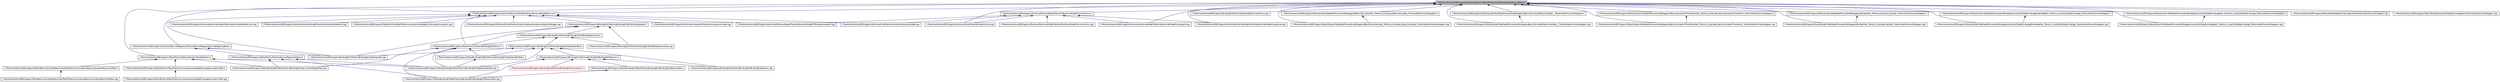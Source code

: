 digraph G
{
  edge [fontname="Helvetica",fontsize="10",labelfontname="Helvetica",labelfontsize="10"];
  node [fontname="Helvetica",fontsize="10",shape=record];
  Node1 [label="I:/Trentino/trentino/DEV/cpp/src/Runtime/RuntimeModel/TrentinoRuntimeModelServiceBase.h",height=0.2,width=0.4,color="black", fillcolor="grey75", style="filled" fontcolor="black"];
  Node1 -> Node2 [dir="back",color="midnightblue",fontsize="10",style="solid",fontname="Helvetica"];
  Node2 [label="I:/Trentino/trentino/DEV/cpp/src/Runtime/RuntimeModel/TrentinoRuntimeModelService.h",height=0.2,width=0.4,color="black", fillcolor="white", style="filled",URL="$_trentino_runtime_model_service_8h.html"];
  Node2 -> Node3 [dir="back",color="midnightblue",fontsize="10",style="solid",fontname="Helvetica"];
  Node3 [label="I:/Trentino/trentino/DEV/cpp/src/BindingSCA/TrentinoBindingSCASCABindingHelper.h",height=0.2,width=0.4,color="black", fillcolor="white", style="filled",URL="$_trentino_binding_s_c_a_s_c_a_binding_helper_8h.html"];
  Node3 -> Node4 [dir="back",color="midnightblue",fontsize="10",style="solid",fontname="Helvetica"];
  Node4 [label="I:/Trentino/trentino/DEV/cpp/src/BindingSCA/TrentinoBindingSCASCABodyDeserializer.h",height=0.2,width=0.4,color="black", fillcolor="white", style="filled",URL="$_trentino_binding_s_c_a_s_c_a_body_deserializer_8h.html"];
  Node4 -> Node5 [dir="back",color="midnightblue",fontsize="10",style="solid",fontname="Helvetica"];
  Node5 [label="I:/Trentino/trentino/DEV/cpp/src/BindingSCA/TrentinoBindingSCADataHandler.h",height=0.2,width=0.4,color="black", fillcolor="white", style="filled",URL="$_trentino_binding_s_c_a_data_handler_8h.html"];
  Node5 -> Node6 [dir="back",color="midnightblue",fontsize="10",style="solid",fontname="Helvetica"];
  Node6 [label="I:/Trentino/trentino/DEV/cpp/src/BindingSCA/TrentinoBindingSCABindingSCASession.h",height=0.2,width=0.4,color="black", fillcolor="white", style="filled",URL="$_trentino_binding_s_c_a_binding_s_c_a_session_8h.html"];
  Node6 -> Node7 [dir="back",color="midnightblue",fontsize="10",style="solid",fontname="Helvetica"];
  Node7 [label="I:/Trentino/trentino/DEV/cpp/src/BindingSCA/TrentinoBindingSCABindingSCASession.cpp",height=0.2,width=0.4,color="black", fillcolor="white", style="filled",URL="$_trentino_binding_s_c_a_binding_s_c_a_session_8cpp.html"];
  Node6 -> Node8 [dir="back",color="midnightblue",fontsize="10",style="solid",fontname="Helvetica"];
  Node8 [label="I:/Trentino/trentino/DEV/cpp/src/BindingSCA/TrentinoBindingSCAConnection.h",height=0.2,width=0.4,color="red", fillcolor="white", style="filled",URL="$_trentino_binding_s_c_a_connection_8h.html"];
  Node6 -> Node9 [dir="back",color="midnightblue",fontsize="10",style="solid",fontname="Helvetica"];
  Node9 [label="I:/Trentino/trentino/DEV/cpp/src/Tests/BindingSCATest/TrentinoBindingSCABindingSCASessionTest.h",height=0.2,width=0.4,color="black", fillcolor="white", style="filled",URL="$_trentino_binding_s_c_a_binding_s_c_a_session_test_8h.html"];
  Node9 -> Node10 [dir="back",color="midnightblue",fontsize="10",style="solid",fontname="Helvetica"];
  Node10 [label="I:/Trentino/trentino/DEV/cpp/src/Tests/BindingSCATest/TrentinoBindingSCABindingSCASessionTest.cpp",height=0.2,width=0.4,color="black", fillcolor="white", style="filled",URL="$_trentino_binding_s_c_a_binding_s_c_a_session_test_8cpp.html"];
  Node6 -> Node10 [dir="back",color="midnightblue",fontsize="10",style="solid",fontname="Helvetica"];
  Node5 -> Node7 [dir="back",color="midnightblue",fontsize="10",style="solid",fontname="Helvetica"];
  Node5 -> Node11 [dir="back",color="midnightblue",fontsize="10",style="solid",fontname="Helvetica"];
  Node11 [label="I:/Trentino/trentino/DEV/cpp/src/BindingSCA/TrentinoBindingSCADataHandler.cpp",height=0.2,width=0.4,color="black", fillcolor="white", style="filled",URL="$_trentino_binding_s_c_a_data_handler_8cpp.html"];
  Node5 -> Node12 [dir="back",color="midnightblue",fontsize="10",style="solid",fontname="Helvetica"];
  Node12 [label="I:/Trentino/trentino/DEV/cpp/src/Tests/BindingSCATest/TrentinoBindingSCADataHandlerTest.h",height=0.2,width=0.4,color="black", fillcolor="white", style="filled",URL="$_trentino_binding_s_c_a_data_handler_test_8h.html"];
  Node12 -> Node13 [dir="back",color="midnightblue",fontsize="10",style="solid",fontname="Helvetica"];
  Node13 [label="I:/Trentino/trentino/DEV/cpp/src/Tests/BindingSCATest/TrentinoBindingSCADataHandlerTest.cpp",height=0.2,width=0.4,color="black", fillcolor="white", style="filled",URL="$_trentino_binding_s_c_a_data_handler_test_8cpp.html"];
  Node5 -> Node13 [dir="back",color="midnightblue",fontsize="10",style="solid",fontname="Helvetica"];
  Node4 -> Node14 [dir="back",color="midnightblue",fontsize="10",style="solid",fontname="Helvetica"];
  Node14 [label="I:/Trentino/trentino/DEV/cpp/src/BindingSCA/TrentinoBindingSCASCABodyDeserializer.cpp",height=0.2,width=0.4,color="black", fillcolor="white", style="filled",URL="$_trentino_binding_s_c_a_s_c_a_body_deserializer_8cpp.html"];
  Node4 -> Node15 [dir="back",color="midnightblue",fontsize="10",style="solid",fontname="Helvetica"];
  Node15 [label="I:/Trentino/trentino/DEV/cpp/src/Tests/Mocks/TrentinoBindingSCAMocks.h",height=0.2,width=0.4,color="black", fillcolor="white", style="filled",URL="$_trentino_binding_s_c_a_mocks_8h.html"];
  Node15 -> Node10 [dir="back",color="midnightblue",fontsize="10",style="solid",fontname="Helvetica"];
  Node15 -> Node12 [dir="back",color="midnightblue",fontsize="10",style="solid",fontname="Helvetica"];
  Node15 -> Node13 [dir="back",color="midnightblue",fontsize="10",style="solid",fontname="Helvetica"];
  Node15 -> Node16 [dir="back",color="midnightblue",fontsize="10",style="solid",fontname="Helvetica"];
  Node16 [label="I:/Trentino/trentino/DEV/cpp/src/Tests/BindingSCATest/TrentinoBindingSCAServiceInfoReaderTest.cpp",height=0.2,width=0.4,color="black", fillcolor="white", style="filled",URL="$_trentino_binding_s_c_a_service_info_reader_test_8cpp.html"];
  Node3 -> Node11 [dir="back",color="midnightblue",fontsize="10",style="solid",fontname="Helvetica"];
  Node3 -> Node14 [dir="back",color="midnightblue",fontsize="10",style="solid",fontname="Helvetica"];
  Node3 -> Node15 [dir="back",color="midnightblue",fontsize="10",style="solid",fontname="Helvetica"];
  Node2 -> Node11 [dir="back",color="midnightblue",fontsize="10",style="solid",fontname="Helvetica"];
  Node2 -> Node17 [dir="back",color="midnightblue",fontsize="10",style="solid",fontname="Helvetica"];
  Node17 [label="I:/Trentino/trentino/DEV/cpp/src/Runtime/Core/TrentinoCoreComponentImplementationManager.cpp",height=0.2,width=0.4,color="black", fillcolor="white", style="filled",URL="$_trentino_core_component_implementation_manager_8cpp.html"];
  Node2 -> Node18 [dir="back",color="midnightblue",fontsize="10",style="solid",fontname="Helvetica"];
  Node18 [label="I:/Trentino/trentino/DEV/cpp/src/Runtime/Core/TrentinoCoreContributionLoader.cpp",height=0.2,width=0.4,color="black", fillcolor="white", style="filled",URL="$_trentino_core_contribution_loader_8cpp.html"];
  Node2 -> Node19 [dir="back",color="midnightblue",fontsize="10",style="solid",fontname="Helvetica"];
  Node19 [label="I:/Trentino/trentino/DEV/cpp/src/Runtime/Invocation/TrentinoInvocationInvoker.cpp",height=0.2,width=0.4,color="black", fillcolor="white", style="filled",URL="$_trentino_invocation_invoker_8cpp.html"];
  Node2 -> Node20 [dir="back",color="midnightblue",fontsize="10",style="solid",fontname="Helvetica"];
  Node20 [label="I:/Trentino/trentino/DEV/cpp/src/Runtime/RuntimeModel/TrentinoRuntimeModelCPPImplementation.cpp",height=0.2,width=0.4,color="black", fillcolor="white", style="filled",URL="$_trentino_runtime_model_c_p_p_implementation_8cpp.html"];
  Node2 -> Node21 [dir="back",color="midnightblue",fontsize="10",style="solid",fontname="Helvetica"];
  Node21 [label="I:/Trentino/trentino/DEV/cpp/src/Runtime/RuntimeModel/TrentinoRuntimeModelService.cpp",height=0.2,width=0.4,color="black", fillcolor="white", style="filled",URL="$_trentino_runtime_model_service_8cpp.html"];
  Node2 -> Node22 [dir="back",color="midnightblue",fontsize="10",style="solid",fontname="Helvetica"];
  Node22 [label="I:/Trentino/trentino/DEV/cpp/src/Runtime/RuntimeModel/TrentinoRuntimeModelWire.cpp",height=0.2,width=0.4,color="black", fillcolor="white", style="filled",URL="$_trentino_runtime_model_wire_8cpp.html"];
  Node2 -> Node15 [dir="back",color="midnightblue",fontsize="10",style="solid",fontname="Helvetica"];
  Node2 -> Node23 [dir="back",color="midnightblue",fontsize="10",style="solid",fontname="Helvetica"];
  Node23 [label="I:/Trentino/trentino/DEV/cpp/src/Tests/RuntimeTest/TrentinoInvocationTestsBasicCalculatorInvocation.cpp",height=0.2,width=0.4,color="black", fillcolor="white", style="filled",URL="$_trentino_invocation_tests_basic_calculator_invocation_8cpp.html"];
  Node1 -> Node24 [dir="back",color="midnightblue",fontsize="10",style="solid",fontname="Helvetica"];
  Node24 [label="I:/Trentino/trentino/DEV/cpp/src/Runtime/ServiceRegistry/TrentinoServiceRegistryServiceRegistryBase.h",height=0.2,width=0.4,color="black", fillcolor="white", style="filled",URL="$_trentino_service_registry_service_registry_base_8h.html"];
  Node24 -> Node11 [dir="back",color="midnightblue",fontsize="10",style="solid",fontname="Helvetica"];
  Node24 -> Node25 [dir="back",color="midnightblue",fontsize="10",style="solid",fontname="Helvetica"];
  Node25 [label="I:/Trentino/trentino/DEV/cpp/src/Tests/Mocks/TrentinoServiceRegistryMocks.h",height=0.2,width=0.4,color="black", fillcolor="white", style="filled",URL="$_trentino_service_registry_mocks_8h.html"];
  Node25 -> Node10 [dir="back",color="midnightblue",fontsize="10",style="solid",fontname="Helvetica"];
  Node25 -> Node13 [dir="back",color="midnightblue",fontsize="10",style="solid",fontname="Helvetica"];
  Node25 -> Node16 [dir="back",color="midnightblue",fontsize="10",style="solid",fontname="Helvetica"];
  Node1 -> Node26 [dir="back",color="midnightblue",fontsize="10",style="solid",fontname="Helvetica"];
  Node26 [label="I:/Trentino/trentino/DEV/cpp/src/BindingSCA/TrentinoBindingSCAInvokerProxy.cpp",height=0.2,width=0.4,color="black", fillcolor="white", style="filled",URL="$_trentino_binding_s_c_a_invoker_proxy_8cpp.html"];
  Node1 -> Node27 [dir="back",color="midnightblue",fontsize="10",style="solid",fontname="Helvetica"];
  Node27 [label="I:/Trentino/trentino/DEV/cpp/src/Runtime/RuntimeModel/TrentinoRuntimeModelCommonFuncs.h",height=0.2,width=0.4,color="black", fillcolor="white", style="filled",URL="$_trentino_runtime_model_common_funcs_8h.html"];
  Node27 -> Node18 [dir="back",color="midnightblue",fontsize="10",style="solid",fontname="Helvetica"];
  Node27 -> Node28 [dir="back",color="midnightblue",fontsize="10",style="solid",fontname="Helvetica"];
  Node28 [label="I:/Trentino/trentino/DEV/cpp/src/Runtime/Core/TrentinoCoreRuntime.cpp",height=0.2,width=0.4,color="black", fillcolor="white", style="filled",URL="$_trentino_core_runtime_8cpp.html"];
  Node27 -> Node29 [dir="back",color="midnightblue",fontsize="10",style="solid",fontname="Helvetica"];
  Node29 [label="I:/Trentino/trentino/DEV/cpp/src/Runtime/RuntimeModel/TrentinoRuntimeModelCommonFuncs.cpp",height=0.2,width=0.4,color="black", fillcolor="white", style="filled",URL="$_trentino_runtime_model_common_funcs_8cpp.html"];
  Node27 -> Node30 [dir="back",color="midnightblue",fontsize="10",style="solid",fontname="Helvetica"];
  Node30 [label="I:/Trentino/trentino/DEV/cpp/src/Runtime/RuntimeModel/TrentinoRuntimeModelComponent.cpp",height=0.2,width=0.4,color="black", fillcolor="white", style="filled",URL="$_trentino_runtime_model_component_8cpp.html"];
  Node27 -> Node31 [dir="back",color="midnightblue",fontsize="10",style="solid",fontname="Helvetica"];
  Node31 [label="I:/Trentino/trentino/DEV/cpp/src/Runtime/RuntimeModel/TrentinoRuntimeModelComposite.cpp",height=0.2,width=0.4,color="black", fillcolor="white", style="filled",URL="$_trentino_runtime_model_composite_8cpp.html"];
  Node27 -> Node20 [dir="back",color="midnightblue",fontsize="10",style="solid",fontname="Helvetica"];
  Node1 -> Node28 [dir="back",color="midnightblue",fontsize="10",style="solid",fontname="Helvetica"];
  Node1 -> Node30 [dir="back",color="midnightblue",fontsize="10",style="solid",fontname="Helvetica"];
  Node1 -> Node31 [dir="back",color="midnightblue",fontsize="10",style="solid",fontname="Helvetica"];
  Node1 -> Node32 [dir="back",color="midnightblue",fontsize="10",style="solid",fontname="Helvetica"];
  Node32 [label="I:/Trentino/trentino/DEV/cpp/src/Tests/Mocks/TrentinoRuntimeModelMocks.h",height=0.2,width=0.4,color="black", fillcolor="white", style="filled",URL="$_trentino_runtime_model_mocks_8h.html"];
  Node32 -> Node33 [dir="back",color="midnightblue",fontsize="10",style="solid",fontname="Helvetica"];
  Node33 [label="I:/Trentino/trentino/DEV/cpp/src/Tests/BasicCalculatorReturnVoidTest/TrentinoInvocationBasicCalculatorReturnVoidTest.h",height=0.2,width=0.4,color="black", fillcolor="white", style="filled",URL="$_trentino_invocation_basic_calculator_return_void_test_8h.html"];
  Node33 -> Node34 [dir="back",color="midnightblue",fontsize="10",style="solid",fontname="Helvetica"];
  Node34 [label="I:/Trentino/trentino/DEV/cpp/src/Tests/BasicCalculatorReturnVoidTest/TrentinoInvocationBasicCalculatorReturnVoidTest.cpp",height=0.2,width=0.4,color="black", fillcolor="white", style="filled",URL="$_trentino_invocation_basic_calculator_return_void_test_8cpp.html"];
  Node32 -> Node13 [dir="back",color="midnightblue",fontsize="10",style="solid",fontname="Helvetica"];
  Node32 -> Node16 [dir="back",color="midnightblue",fontsize="10",style="solid",fontname="Helvetica"];
  Node32 -> Node35 [dir="back",color="midnightblue",fontsize="10",style="solid",fontname="Helvetica"];
  Node35 [label="I:/Trentino/trentino/DEV/cpp/src/Tests/RuntimeTest/TrentinoInvocationLocalDataExchangeInvocationTest.h",height=0.2,width=0.4,color="black", fillcolor="white", style="filled",URL="$_trentino_invocation_local_data_exchange_invocation_test_8h.html"];
  Node35 -> Node36 [dir="back",color="midnightblue",fontsize="10",style="solid",fontname="Helvetica"];
  Node36 [label="I:/Trentino/trentino/DEV/cpp/src/Tests/RuntimeTest/TrentinoInvocationLocalDataExchangeInvocationTest.cpp",height=0.2,width=0.4,color="black", fillcolor="white", style="filled",URL="$_trentino_invocation_local_data_exchange_invocation_test_8cpp.html"];
  Node1 -> Node37 [dir="back",color="midnightblue",fontsize="10",style="solid",fontname="Helvetica"];
  Node37 [label="I:/Trentino/trentino/DEV/cpp/src/Tests/SystemTestData/ProxiesAndWrappers/BasicCalculatorGen_Trentino_Example_BasicCalculator_TrentinoGenProxiesWrappers.h",height=0.2,width=0.4,color="black", fillcolor="white", style="filled",URL="$_basic_calculator_gen___trentino___example___basic_calculator___trentino_gen_proxies_wrappers_8h.html"];
  Node37 -> Node38 [dir="back",color="midnightblue",fontsize="10",style="solid",fontname="Helvetica"];
  Node38 [label="I:/Trentino/trentino/DEV/cpp/src/Tests/SystemTestData/ProxiesAndWrappers/BasicCalculatorGen_Trentino_Example_BasicCalculator_TrentinoGenProxiesWrappers.cpp",height=0.2,width=0.4,color="black", fillcolor="white", style="filled",URL="$_basic_calculator_gen___trentino___example___basic_calculator___trentino_gen_proxies_wrappers_8cpp.html"];
  Node1 -> Node38 [dir="back",color="midnightblue",fontsize="10",style="solid",fontname="Helvetica"];
  Node1 -> Node39 [dir="back",color="midnightblue",fontsize="10",style="solid",fontname="Helvetica"];
  Node39 [label="I:/Trentino/trentino/DEV/cpp/src/Tests/SystemTestData/ProxiesAndWrappers/BasicCalculatorReturnVoidGen__TrentinoGenProxiesWrappers.h",height=0.2,width=0.4,color="black", fillcolor="white", style="filled",URL="$_basic_calculator_return_void_gen_____trentino_gen_proxies_wrappers_8h.html"];
  Node39 -> Node40 [dir="back",color="midnightblue",fontsize="10",style="solid",fontname="Helvetica"];
  Node40 [label="I:/Trentino/trentino/DEV/cpp/src/Tests/SystemTestData/ProxiesAndWrappers/BasicCalculatorReturnVoidGen__TrentinoGenProxiesWrappers.cpp",height=0.2,width=0.4,color="black", fillcolor="white", style="filled",URL="$_basic_calculator_return_void_gen_____trentino_gen_proxies_wrappers_8cpp.html"];
  Node1 -> Node40 [dir="back",color="midnightblue",fontsize="10",style="solid",fontname="Helvetica"];
  Node1 -> Node41 [dir="back",color="midnightblue",fontsize="10",style="solid",fontname="Helvetica"];
  Node41 [label="I:/Trentino/trentino/DEV/cpp/src/Tests/SystemTestData/ProxiesAndWrappers/BasicCalculatorThrowErrorGen_Trentino_Example_BasicCalculatorThrowError_TrentinoGenProxiesWrappers.h",height=0.2,width=0.4,color="black", fillcolor="white", style="filled",URL="$_basic_calculator_throw_error_gen___trentino___example___basic_calculator_throw_error___trentino_gen_proxies_wrappers_8h.html"];
  Node41 -> Node42 [dir="back",color="midnightblue",fontsize="10",style="solid",fontname="Helvetica"];
  Node42 [label="I:/Trentino/trentino/DEV/cpp/src/Tests/SystemTestData/ProxiesAndWrappers/BasicCalculatorThrowErrorGen_Trentino_Example_BasicCalculatorThrowError_TrentinoGenProxiesWrappers.cpp",height=0.2,width=0.4,color="black", fillcolor="white", style="filled",URL="$_basic_calculator_throw_error_gen___trentino___example___basic_calculator_throw_error___trentino_gen_proxies_wrappers_8cpp.html"];
  Node1 -> Node42 [dir="back",color="midnightblue",fontsize="10",style="solid",fontname="Helvetica"];
  Node1 -> Node43 [dir="back",color="midnightblue",fontsize="10",style="solid",fontname="Helvetica"];
  Node43 [label="I:/Trentino/trentino/DEV/cpp/src/Tests/SystemTestData/ProxiesAndWrappers/BuilderGen_Trentino_Example_Builder_TrentinoGenProxiesWrappers.h",height=0.2,width=0.4,color="black", fillcolor="white", style="filled",URL="$_builder_gen___trentino___example___builder___trentino_gen_proxies_wrappers_8h.html"];
  Node43 -> Node44 [dir="back",color="midnightblue",fontsize="10",style="solid",fontname="Helvetica"];
  Node44 [label="I:/Trentino/trentino/DEV/cpp/src/Tests/SystemTestData/ProxiesAndWrappers/BuilderGen_Trentino_Example_Builder_TrentinoGenProxiesWrappers.cpp",height=0.2,width=0.4,color="black", fillcolor="white", style="filled",URL="$_builder_gen___trentino___example___builder___trentino_gen_proxies_wrappers_8cpp.html"];
  Node1 -> Node44 [dir="back",color="midnightblue",fontsize="10",style="solid",fontname="Helvetica"];
  Node1 -> Node45 [dir="back",color="midnightblue",fontsize="10",style="solid",fontname="Helvetica"];
  Node45 [label="I:/Trentino/trentino/DEV/cpp/src/Tests/SystemTestData/ProxiesAndWrappers/LocalCallDataExchangeExtendedGen_Trentino_LocalCallDataExchange_TrentinoGenProxiesWrappers.h",height=0.2,width=0.4,color="black", fillcolor="white", style="filled",URL="$_local_call_data_exchange_extended_gen___trentino___local_call_data_exchange___trentino_gen_proxies_wrappers_8h.html"];
  Node45 -> Node46 [dir="back",color="midnightblue",fontsize="10",style="solid",fontname="Helvetica"];
  Node46 [label="I:/Trentino/trentino/DEV/cpp/src/Tests/SystemTestData/ProxiesAndWrappers/LocalCallDataExchangeExtendedGen_Trentino_LocalCallDataExchange_TrentinoGenProxiesWrappers.cpp",height=0.2,width=0.4,color="black", fillcolor="white", style="filled",URL="$_local_call_data_exchange_extended_gen___trentino___local_call_data_exchange___trentino_gen_proxies_wrappers_8cpp.html"];
  Node1 -> Node46 [dir="back",color="midnightblue",fontsize="10",style="solid",fontname="Helvetica"];
  Node1 -> Node47 [dir="back",color="midnightblue",fontsize="10",style="solid",fontname="Helvetica"];
  Node47 [label="I:/Trentino/trentino/DEV/cpp/src/Tests/SystemTestData/ProxiesAndWrappers/LocalCallDataExchangeGen_Trentino_LocalCallDataExchange_TrentinoGenProxiesWrappers.h",height=0.2,width=0.4,color="black", fillcolor="white", style="filled",URL="$_local_call_data_exchange_gen___trentino___local_call_data_exchange___trentino_gen_proxies_wrappers_8h.html"];
  Node47 -> Node48 [dir="back",color="midnightblue",fontsize="10",style="solid",fontname="Helvetica"];
  Node48 [label="I:/Trentino/trentino/DEV/cpp/src/Tests/SystemTestData/ProxiesAndWrappers/LocalCallDataExchangeGen_Trentino_LocalCallDataExchange_TrentinoGenProxiesWrappers.cpp",height=0.2,width=0.4,color="black", fillcolor="white", style="filled",URL="$_local_call_data_exchange_gen___trentino___local_call_data_exchange___trentino_gen_proxies_wrappers_8cpp.html"];
  Node1 -> Node48 [dir="back",color="midnightblue",fontsize="10",style="solid",fontname="Helvetica"];
  Node1 -> Node49 [dir="back",color="midnightblue",fontsize="10",style="solid",fontname="Helvetica"];
  Node49 [label="I:/Trentino/trentino/DEV/cpp/src/Tests/TestData/BasicCalculatorGen/TrentinoGenProxiesWrappers.cpp",height=0.2,width=0.4,color="black", fillcolor="white", style="filled",URL="$_basic_calculator_gen_2_trentino_gen_proxies_wrappers_8cpp.html"];
  Node1 -> Node50 [dir="back",color="midnightblue",fontsize="10",style="solid",fontname="Helvetica"];
  Node50 [label="I:/Trentino/trentino/DEV/cpp/src/Tests/TestData/LocalCallDataExchangeGen/TrentinoGenProxiesWrappers.cpp",height=0.2,width=0.4,color="black", fillcolor="white", style="filled",URL="$_local_call_data_exchange_gen_2_trentino_gen_proxies_wrappers_8cpp.html"];
}
